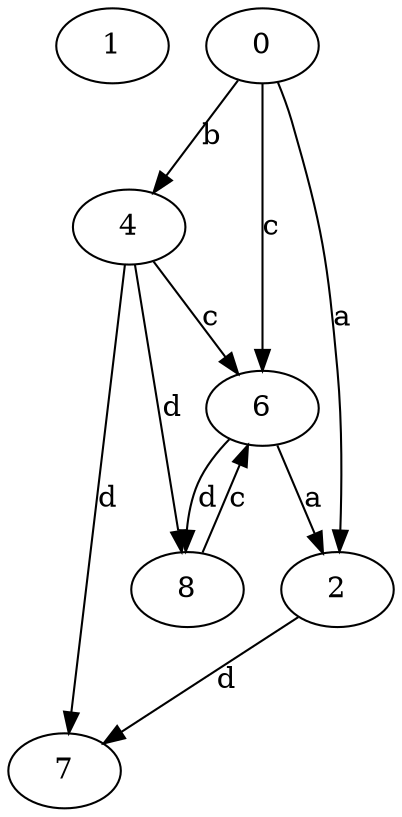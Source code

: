 strict digraph  {
1;
2;
4;
6;
7;
8;
0;
2 -> 7  [label=d];
4 -> 6  [label=c];
4 -> 7  [label=d];
4 -> 8  [label=d];
6 -> 2  [label=a];
6 -> 8  [label=d];
8 -> 6  [label=c];
0 -> 2  [label=a];
0 -> 4  [label=b];
0 -> 6  [label=c];
}
